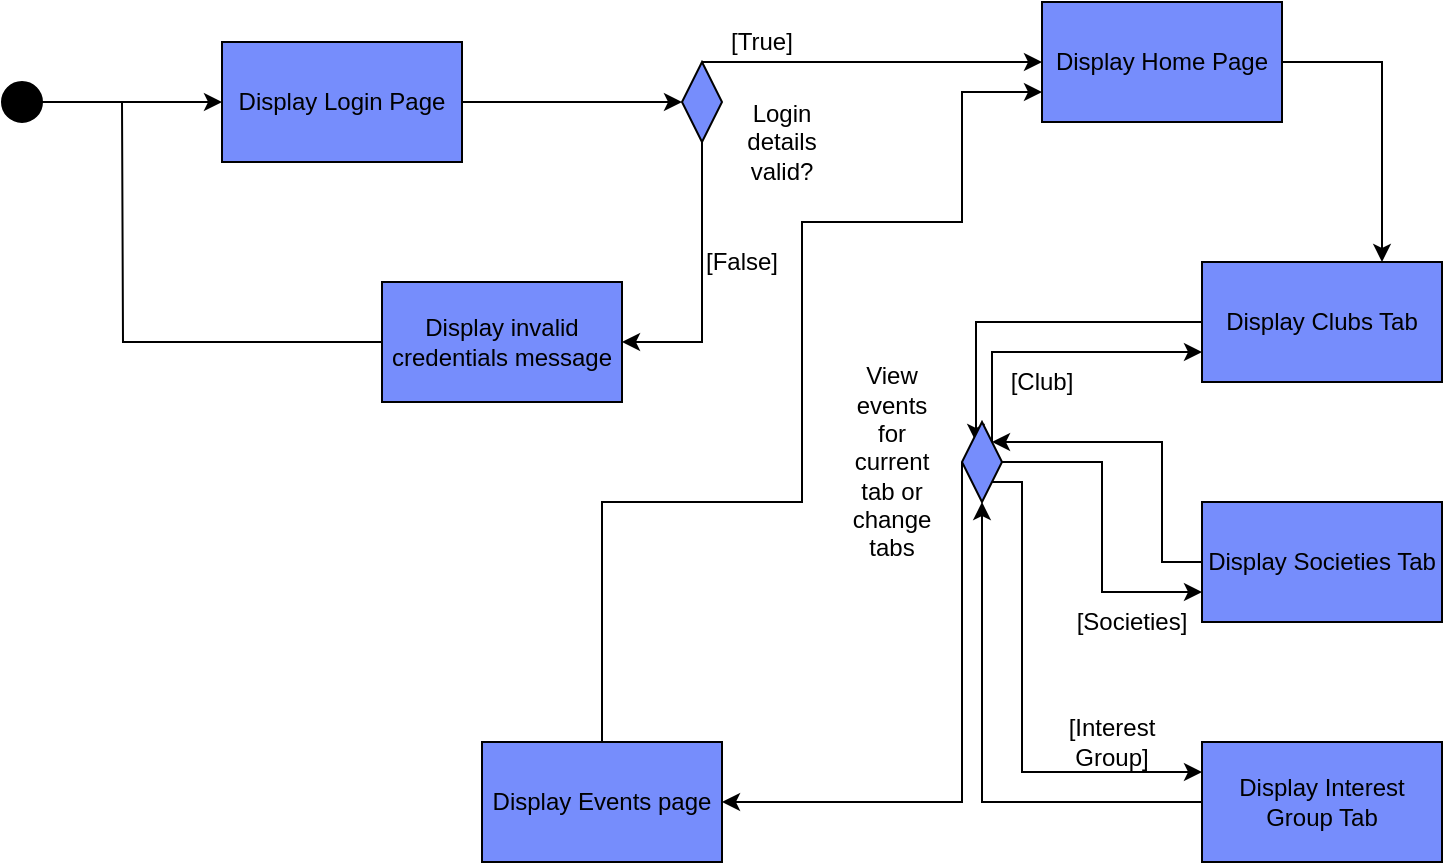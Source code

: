 <mxfile version="12.8.1" type="github">
  <diagram id="irh_rx_qs8wF5NUixnGU" name="Page-1">
    <mxGraphModel dx="868" dy="450" grid="1" gridSize="10" guides="1" tooltips="1" connect="1" arrows="1" fold="1" page="1" pageScale="1" pageWidth="850" pageHeight="1100" math="0" shadow="0">
      <root>
        <mxCell id="0" />
        <mxCell id="1" parent="0" />
        <mxCell id="ir32ikRxMyAOfCAdhVUw-1" value="" style="ellipse;whiteSpace=wrap;html=1;aspect=fixed;fillColor=#000000;" parent="1" vertex="1">
          <mxGeometry y="190" width="20" height="20" as="geometry" />
        </mxCell>
        <mxCell id="ir32ikRxMyAOfCAdhVUw-2" value="" style="endArrow=classic;html=1;exitX=1;exitY=0.5;exitDx=0;exitDy=0;entryX=0;entryY=0.5;entryDx=0;entryDy=0;" parent="1" source="ir32ikRxMyAOfCAdhVUw-1" target="ir32ikRxMyAOfCAdhVUw-3" edge="1">
          <mxGeometry width="50" height="50" relative="1" as="geometry">
            <mxPoint x="400" y="410" as="sourcePoint" />
            <mxPoint x="110" y="200" as="targetPoint" />
          </mxGeometry>
        </mxCell>
        <mxCell id="ir32ikRxMyAOfCAdhVUw-3" value="Display Login Page" style="rounded=0;whiteSpace=wrap;html=1;fillColor=#768DFC;strokeColor=#000000;" parent="1" vertex="1">
          <mxGeometry x="110" y="170" width="120" height="60" as="geometry" />
        </mxCell>
        <mxCell id="ir32ikRxMyAOfCAdhVUw-9" style="edgeStyle=orthogonalEdgeStyle;rounded=0;orthogonalLoop=1;jettySize=auto;html=1;exitX=0.5;exitY=1;exitDx=0;exitDy=0;entryX=1;entryY=0.5;entryDx=0;entryDy=0;" parent="1" source="ir32ikRxMyAOfCAdhVUw-4" target="ir32ikRxMyAOfCAdhVUw-8" edge="1">
          <mxGeometry relative="1" as="geometry" />
        </mxCell>
        <mxCell id="ir32ikRxMyAOfCAdhVUw-16" style="edgeStyle=orthogonalEdgeStyle;rounded=0;orthogonalLoop=1;jettySize=auto;html=1;exitX=0.5;exitY=0;exitDx=0;exitDy=0;endArrow=classic;endFill=1;entryX=0;entryY=0.5;entryDx=0;entryDy=0;" parent="1" source="ir32ikRxMyAOfCAdhVUw-4" target="ir32ikRxMyAOfCAdhVUw-18" edge="1">
          <mxGeometry relative="1" as="geometry">
            <mxPoint x="480" y="180" as="targetPoint" />
            <Array as="points">
              <mxPoint x="390" y="180" />
              <mxPoint x="390" y="180" />
            </Array>
          </mxGeometry>
        </mxCell>
        <mxCell id="ir32ikRxMyAOfCAdhVUw-4" value="" style="rhombus;whiteSpace=wrap;html=1;fillColor=#768DFC;strokeColor=#000000;" parent="1" vertex="1">
          <mxGeometry x="340" y="180" width="20" height="40" as="geometry" />
        </mxCell>
        <mxCell id="ir32ikRxMyAOfCAdhVUw-5" value="" style="endArrow=classic;html=1;exitX=1;exitY=0.5;exitDx=0;exitDy=0;entryX=0;entryY=0.5;entryDx=0;entryDy=0;" parent="1" source="ir32ikRxMyAOfCAdhVUw-3" target="ir32ikRxMyAOfCAdhVUw-4" edge="1">
          <mxGeometry width="50" height="50" relative="1" as="geometry">
            <mxPoint x="400" y="410" as="sourcePoint" />
            <mxPoint x="450" y="360" as="targetPoint" />
          </mxGeometry>
        </mxCell>
        <mxCell id="ir32ikRxMyAOfCAdhVUw-6" value="Login details valid?" style="text;html=1;strokeColor=none;fillColor=none;align=center;verticalAlign=middle;whiteSpace=wrap;rounded=0;" parent="1" vertex="1">
          <mxGeometry x="370" y="210" width="40" height="20" as="geometry" />
        </mxCell>
        <mxCell id="ir32ikRxMyAOfCAdhVUw-12" style="edgeStyle=orthogonalEdgeStyle;rounded=0;orthogonalLoop=1;jettySize=auto;html=1;exitX=0;exitY=0.5;exitDx=0;exitDy=0;endArrow=none;endFill=0;" parent="1" source="ir32ikRxMyAOfCAdhVUw-8" edge="1">
          <mxGeometry relative="1" as="geometry">
            <mxPoint x="60" y="200" as="targetPoint" />
          </mxGeometry>
        </mxCell>
        <mxCell id="ir32ikRxMyAOfCAdhVUw-8" value="Display invalid credentials message" style="rounded=0;whiteSpace=wrap;html=1;fillColor=#768DFC;strokeColor=#000000;" parent="1" vertex="1">
          <mxGeometry x="190" y="290" width="120" height="60" as="geometry" />
        </mxCell>
        <mxCell id="ir32ikRxMyAOfCAdhVUw-10" value="[False]" style="text;html=1;strokeColor=none;fillColor=none;align=center;verticalAlign=middle;whiteSpace=wrap;rounded=0;" parent="1" vertex="1">
          <mxGeometry x="350" y="270" width="40" height="20" as="geometry" />
        </mxCell>
        <mxCell id="ir32ikRxMyAOfCAdhVUw-18" value="Display Home Page" style="rounded=0;whiteSpace=wrap;html=1;fillColor=#768DFC;strokeColor=#000000;" parent="1" vertex="1">
          <mxGeometry x="520" y="150" width="120" height="60" as="geometry" />
        </mxCell>
        <mxCell id="ir32ikRxMyAOfCAdhVUw-24" style="edgeStyle=orthogonalEdgeStyle;rounded=0;orthogonalLoop=1;jettySize=auto;html=1;exitX=1;exitY=0.5;exitDx=0;exitDy=0;entryX=0.75;entryY=0;entryDx=0;entryDy=0;endArrow=classic;endFill=1;" parent="1" source="ir32ikRxMyAOfCAdhVUw-18" target="ir32ikRxMyAOfCAdhVUw-27" edge="1">
          <mxGeometry relative="1" as="geometry">
            <mxPoint x="860" y="180" as="sourcePoint" />
            <mxPoint x="720" y="180" as="targetPoint" />
          </mxGeometry>
        </mxCell>
        <mxCell id="ir32ikRxMyAOfCAdhVUw-25" value="[True]" style="text;html=1;strokeColor=none;fillColor=none;align=center;verticalAlign=middle;whiteSpace=wrap;rounded=0;" parent="1" vertex="1">
          <mxGeometry x="360" y="160" width="40" height="20" as="geometry" />
        </mxCell>
        <mxCell id="ir32ikRxMyAOfCAdhVUw-39" style="edgeStyle=orthogonalEdgeStyle;rounded=0;orthogonalLoop=1;jettySize=auto;html=1;exitX=0;exitY=0.5;exitDx=0;exitDy=0;endArrow=classic;endFill=1;entryX=0;entryY=0;entryDx=0;entryDy=0;" parent="1" edge="1">
          <mxGeometry relative="1" as="geometry">
            <mxPoint x="602" y="310" as="sourcePoint" />
            <mxPoint x="487" y="370" as="targetPoint" />
            <Array as="points">
              <mxPoint x="487" y="310" />
            </Array>
          </mxGeometry>
        </mxCell>
        <mxCell id="ir32ikRxMyAOfCAdhVUw-27" value="Display Clubs Tab" style="rounded=0;whiteSpace=wrap;html=1;fillColor=#768DFC;strokeColor=#000000;" parent="1" vertex="1">
          <mxGeometry x="600" y="280" width="120" height="60" as="geometry" />
        </mxCell>
        <mxCell id="ir32ikRxMyAOfCAdhVUw-38" style="edgeStyle=orthogonalEdgeStyle;rounded=0;orthogonalLoop=1;jettySize=auto;html=1;exitX=0;exitY=0.5;exitDx=0;exitDy=0;entryX=1;entryY=0;entryDx=0;entryDy=0;endArrow=classic;endFill=1;" parent="1" source="ir32ikRxMyAOfCAdhVUw-29" target="ir32ikRxMyAOfCAdhVUw-36" edge="1">
          <mxGeometry relative="1" as="geometry">
            <Array as="points">
              <mxPoint x="580" y="430" />
              <mxPoint x="580" y="370" />
            </Array>
          </mxGeometry>
        </mxCell>
        <mxCell id="ir32ikRxMyAOfCAdhVUw-29" value="Display Societies Tab" style="rounded=0;whiteSpace=wrap;html=1;fillColor=#768DFC;strokeColor=#000000;" parent="1" vertex="1">
          <mxGeometry x="600" y="400" width="120" height="60" as="geometry" />
        </mxCell>
        <mxCell id="ir32ikRxMyAOfCAdhVUw-37" style="edgeStyle=orthogonalEdgeStyle;rounded=0;orthogonalLoop=1;jettySize=auto;html=1;exitX=0;exitY=0.5;exitDx=0;exitDy=0;entryX=0.5;entryY=1;entryDx=0;entryDy=0;endArrow=classic;endFill=1;" parent="1" source="ir32ikRxMyAOfCAdhVUw-31" target="ir32ikRxMyAOfCAdhVUw-36" edge="1">
          <mxGeometry relative="1" as="geometry" />
        </mxCell>
        <mxCell id="ir32ikRxMyAOfCAdhVUw-31" value="Display Interest Group Tab" style="rounded=0;whiteSpace=wrap;html=1;fillColor=#768DFC;strokeColor=#000000;" parent="1" vertex="1">
          <mxGeometry x="600" y="520" width="120" height="60" as="geometry" />
        </mxCell>
        <mxCell id="ir32ikRxMyAOfCAdhVUw-34" value="[Societies]" style="text;html=1;strokeColor=none;fillColor=none;align=center;verticalAlign=middle;whiteSpace=wrap;rounded=0;" parent="1" vertex="1">
          <mxGeometry x="540" y="450" width="50" height="20" as="geometry" />
        </mxCell>
        <mxCell id="ir32ikRxMyAOfCAdhVUw-35" value="[Interest Group]" style="text;html=1;strokeColor=none;fillColor=none;align=center;verticalAlign=middle;whiteSpace=wrap;rounded=0;" parent="1" vertex="1">
          <mxGeometry x="530" y="510" width="50" height="20" as="geometry" />
        </mxCell>
        <mxCell id="ir32ikRxMyAOfCAdhVUw-43" style="edgeStyle=orthogonalEdgeStyle;rounded=0;orthogonalLoop=1;jettySize=auto;html=1;exitX=0;exitY=0.5;exitDx=0;exitDy=0;entryX=1;entryY=0.5;entryDx=0;entryDy=0;endArrow=classic;endFill=1;" parent="1" source="ir32ikRxMyAOfCAdhVUw-36" target="ir32ikRxMyAOfCAdhVUw-42" edge="1">
          <mxGeometry relative="1" as="geometry">
            <Array as="points">
              <mxPoint x="480" y="550" />
            </Array>
          </mxGeometry>
        </mxCell>
        <mxCell id="GUpV7rclZB83t9FIgzVK-4" style="edgeStyle=orthogonalEdgeStyle;rounded=0;orthogonalLoop=1;jettySize=auto;html=1;exitX=1;exitY=0;exitDx=0;exitDy=0;entryX=0;entryY=0.75;entryDx=0;entryDy=0;" edge="1" parent="1" source="ir32ikRxMyAOfCAdhVUw-36" target="ir32ikRxMyAOfCAdhVUw-27">
          <mxGeometry relative="1" as="geometry">
            <Array as="points">
              <mxPoint x="495" y="325" />
            </Array>
          </mxGeometry>
        </mxCell>
        <mxCell id="GUpV7rclZB83t9FIgzVK-6" style="edgeStyle=orthogonalEdgeStyle;rounded=0;orthogonalLoop=1;jettySize=auto;html=1;exitX=1;exitY=0.5;exitDx=0;exitDy=0;entryX=0;entryY=0.75;entryDx=0;entryDy=0;" edge="1" parent="1" source="ir32ikRxMyAOfCAdhVUw-36" target="ir32ikRxMyAOfCAdhVUw-29">
          <mxGeometry relative="1" as="geometry" />
        </mxCell>
        <mxCell id="GUpV7rclZB83t9FIgzVK-7" style="edgeStyle=orthogonalEdgeStyle;rounded=0;orthogonalLoop=1;jettySize=auto;html=1;exitX=1;exitY=1;exitDx=0;exitDy=0;entryX=0;entryY=0.25;entryDx=0;entryDy=0;" edge="1" parent="1" source="ir32ikRxMyAOfCAdhVUw-36" target="ir32ikRxMyAOfCAdhVUw-31">
          <mxGeometry relative="1" as="geometry">
            <Array as="points">
              <mxPoint x="510" y="390" />
              <mxPoint x="510" y="535" />
            </Array>
          </mxGeometry>
        </mxCell>
        <mxCell id="ir32ikRxMyAOfCAdhVUw-36" value="" style="rhombus;whiteSpace=wrap;html=1;fillColor=#768DFC;strokeColor=#000000;" parent="1" vertex="1">
          <mxGeometry x="480" y="360" width="20" height="40" as="geometry" />
        </mxCell>
        <mxCell id="ir32ikRxMyAOfCAdhVUw-40" value="View events for current tab or change tabs" style="text;html=1;strokeColor=none;fillColor=none;align=center;verticalAlign=middle;whiteSpace=wrap;rounded=0;" parent="1" vertex="1">
          <mxGeometry x="425" y="370" width="40" height="20" as="geometry" />
        </mxCell>
        <mxCell id="ir32ikRxMyAOfCAdhVUw-45" style="edgeStyle=orthogonalEdgeStyle;rounded=0;orthogonalLoop=1;jettySize=auto;html=1;exitX=0.5;exitY=0;exitDx=0;exitDy=0;entryX=0;entryY=0.75;entryDx=0;entryDy=0;endArrow=classic;endFill=1;" parent="1" source="ir32ikRxMyAOfCAdhVUw-42" target="ir32ikRxMyAOfCAdhVUw-18" edge="1">
          <mxGeometry relative="1" as="geometry">
            <Array as="points">
              <mxPoint x="300" y="400" />
              <mxPoint x="400" y="400" />
              <mxPoint x="400" y="260" />
              <mxPoint x="480" y="260" />
              <mxPoint x="480" y="195" />
            </Array>
          </mxGeometry>
        </mxCell>
        <mxCell id="ir32ikRxMyAOfCAdhVUw-42" value="Display Events page" style="rounded=0;whiteSpace=wrap;html=1;fillColor=#768DFC;strokeColor=#000000;" parent="1" vertex="1">
          <mxGeometry x="240" y="520" width="120" height="60" as="geometry" />
        </mxCell>
        <mxCell id="GUpV7rclZB83t9FIgzVK-5" value="[Club]" style="text;html=1;strokeColor=none;fillColor=none;align=center;verticalAlign=middle;whiteSpace=wrap;rounded=0;" vertex="1" parent="1">
          <mxGeometry x="500" y="330" width="40" height="20" as="geometry" />
        </mxCell>
      </root>
    </mxGraphModel>
  </diagram>
</mxfile>
